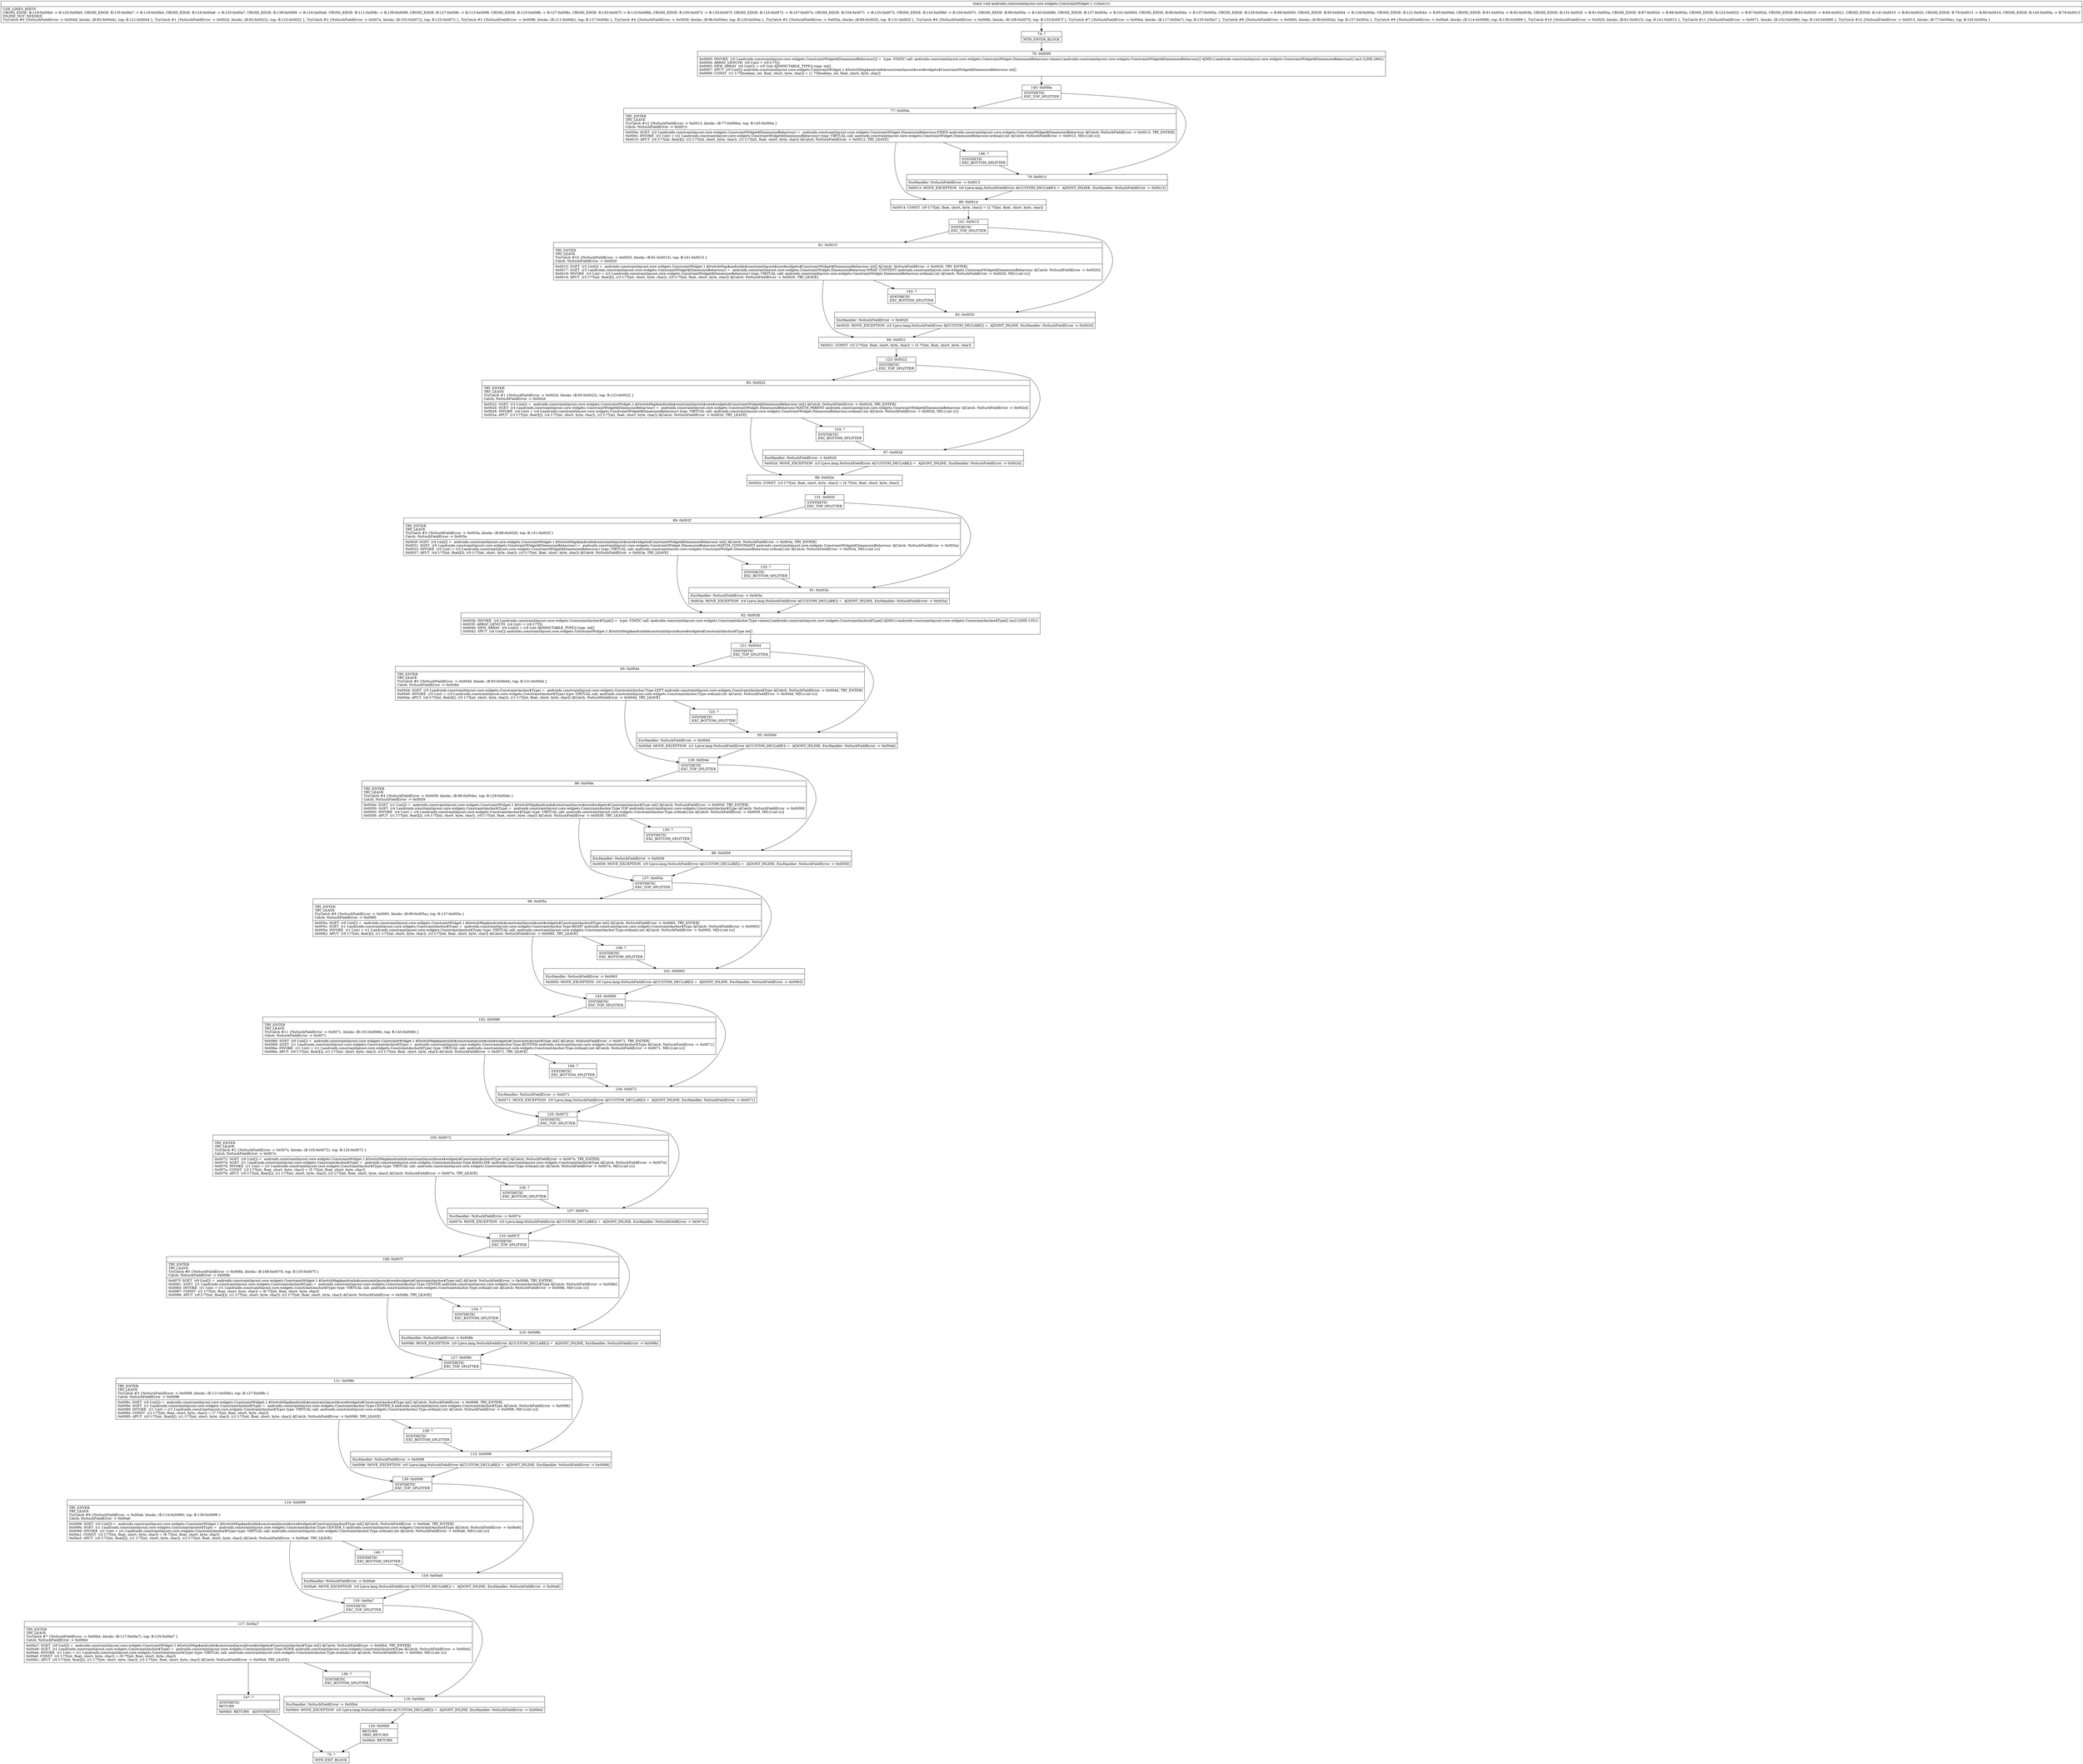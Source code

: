digraph "CFG forandroidx.constraintlayout.core.widgets.ConstraintWidget.1.\<clinit\>()V" {
Node_74 [shape=record,label="{74\:\ ?|MTH_ENTER_BLOCK\l}"];
Node_76 [shape=record,label="{76\:\ 0x0000|0x0000: INVOKE  (r0 I:androidx.constraintlayout.core.widgets.ConstraintWidget$DimensionBehaviour[]) =  type: STATIC call: androidx.constraintlayout.core.widgets.ConstraintWidget.DimensionBehaviour.values():androidx.constraintlayout.core.widgets.ConstraintWidget$DimensionBehaviour[] A[MD:():androidx.constraintlayout.core.widgets.ConstraintWidget$DimensionBehaviour[] (m)] (LINE:2902)\l0x0004: ARRAY_LENGTH  (r0 I:int) = (r0 I:??[]) \l0x0005: NEW_ARRAY  (r0 I:int[]) = (r0 I:int A[IMMUTABLE_TYPE]) type: int[] \l0x0007: SPUT  (r0 I:int[]) androidx.constraintlayout.core.widgets.ConstraintWidget.1.$SwitchMap$androidx$constraintlayout$core$widgets$ConstraintWidget$DimensionBehaviour int[] \l0x0009: CONST  (r1 I:??[boolean, int, float, short, byte, char]) = (1 ??[boolean, int, float, short, byte, char]) \l}"];
Node_145 [shape=record,label="{145\:\ 0x000a|SYNTHETIC\lEXC_TOP_SPLITTER\l}"];
Node_77 [shape=record,label="{77\:\ 0x000a|TRY_ENTER\lTRY_LEAVE\lTryCatch #12 \{NoSuchFieldError \-\> 0x0013, blocks: (B:77:0x000a), top: B:145:0x000a \}\lCatch: NoSuchFieldError \-\> 0x0013\l|0x000a: SGET  (r2 I:androidx.constraintlayout.core.widgets.ConstraintWidget$DimensionBehaviour) =  androidx.constraintlayout.core.widgets.ConstraintWidget.DimensionBehaviour.FIXED androidx.constraintlayout.core.widgets.ConstraintWidget$DimensionBehaviour A[Catch: NoSuchFieldError \-\> 0x0013, TRY_ENTER]\l0x000c: INVOKE  (r2 I:int) = (r2 I:androidx.constraintlayout.core.widgets.ConstraintWidget$DimensionBehaviour) type: VIRTUAL call: androidx.constraintlayout.core.widgets.ConstraintWidget.DimensionBehaviour.ordinal():int A[Catch: NoSuchFieldError \-\> 0x0013, MD:():int (c)]\l0x0010: APUT  (r0 I:??[int, float][]), (r2 I:??[int, short, byte, char]), (r1 I:??[int, float, short, byte, char]) A[Catch: NoSuchFieldError \-\> 0x0013, TRY_LEAVE]\l}"];
Node_80 [shape=record,label="{80\:\ 0x0014|0x0014: CONST  (r0 I:??[int, float, short, byte, char]) = (2 ??[int, float, short, byte, char]) \l}"];
Node_141 [shape=record,label="{141\:\ 0x0015|SYNTHETIC\lEXC_TOP_SPLITTER\l}"];
Node_81 [shape=record,label="{81\:\ 0x0015|TRY_ENTER\lTRY_LEAVE\lTryCatch #10 \{NoSuchFieldError \-\> 0x0020, blocks: (B:81:0x0015), top: B:141:0x0015 \}\lCatch: NoSuchFieldError \-\> 0x0020\l|0x0015: SGET  (r2 I:int[]) =  androidx.constraintlayout.core.widgets.ConstraintWidget.1.$SwitchMap$androidx$constraintlayout$core$widgets$ConstraintWidget$DimensionBehaviour int[] A[Catch: NoSuchFieldError \-\> 0x0020, TRY_ENTER]\l0x0017: SGET  (r3 I:androidx.constraintlayout.core.widgets.ConstraintWidget$DimensionBehaviour) =  androidx.constraintlayout.core.widgets.ConstraintWidget.DimensionBehaviour.WRAP_CONTENT androidx.constraintlayout.core.widgets.ConstraintWidget$DimensionBehaviour A[Catch: NoSuchFieldError \-\> 0x0020]\l0x0019: INVOKE  (r3 I:int) = (r3 I:androidx.constraintlayout.core.widgets.ConstraintWidget$DimensionBehaviour) type: VIRTUAL call: androidx.constraintlayout.core.widgets.ConstraintWidget.DimensionBehaviour.ordinal():int A[Catch: NoSuchFieldError \-\> 0x0020, MD:():int (c)]\l0x001d: APUT  (r2 I:??[int, float][]), (r3 I:??[int, short, byte, char]), (r0 I:??[int, float, short, byte, char]) A[Catch: NoSuchFieldError \-\> 0x0020, TRY_LEAVE]\l}"];
Node_84 [shape=record,label="{84\:\ 0x0021|0x0021: CONST  (r2 I:??[int, float, short, byte, char]) = (3 ??[int, float, short, byte, char]) \l}"];
Node_123 [shape=record,label="{123\:\ 0x0022|SYNTHETIC\lEXC_TOP_SPLITTER\l}"];
Node_85 [shape=record,label="{85\:\ 0x0022|TRY_ENTER\lTRY_LEAVE\lTryCatch #1 \{NoSuchFieldError \-\> 0x002d, blocks: (B:85:0x0022), top: B:123:0x0022 \}\lCatch: NoSuchFieldError \-\> 0x002d\l|0x0022: SGET  (r3 I:int[]) =  androidx.constraintlayout.core.widgets.ConstraintWidget.1.$SwitchMap$androidx$constraintlayout$core$widgets$ConstraintWidget$DimensionBehaviour int[] A[Catch: NoSuchFieldError \-\> 0x002d, TRY_ENTER]\l0x0024: SGET  (r4 I:androidx.constraintlayout.core.widgets.ConstraintWidget$DimensionBehaviour) =  androidx.constraintlayout.core.widgets.ConstraintWidget.DimensionBehaviour.MATCH_PARENT androidx.constraintlayout.core.widgets.ConstraintWidget$DimensionBehaviour A[Catch: NoSuchFieldError \-\> 0x002d]\l0x0026: INVOKE  (r4 I:int) = (r4 I:androidx.constraintlayout.core.widgets.ConstraintWidget$DimensionBehaviour) type: VIRTUAL call: androidx.constraintlayout.core.widgets.ConstraintWidget.DimensionBehaviour.ordinal():int A[Catch: NoSuchFieldError \-\> 0x002d, MD:():int (c)]\l0x002a: APUT  (r3 I:??[int, float][]), (r4 I:??[int, short, byte, char]), (r2 I:??[int, float, short, byte, char]) A[Catch: NoSuchFieldError \-\> 0x002d, TRY_LEAVE]\l}"];
Node_88 [shape=record,label="{88\:\ 0x002e|0x002e: CONST  (r3 I:??[int, float, short, byte, char]) = (4 ??[int, float, short, byte, char]) \l}"];
Node_131 [shape=record,label="{131\:\ 0x002f|SYNTHETIC\lEXC_TOP_SPLITTER\l}"];
Node_89 [shape=record,label="{89\:\ 0x002f|TRY_ENTER\lTRY_LEAVE\lTryCatch #5 \{NoSuchFieldError \-\> 0x003a, blocks: (B:89:0x002f), top: B:131:0x002f \}\lCatch: NoSuchFieldError \-\> 0x003a\l|0x002f: SGET  (r4 I:int[]) =  androidx.constraintlayout.core.widgets.ConstraintWidget.1.$SwitchMap$androidx$constraintlayout$core$widgets$ConstraintWidget$DimensionBehaviour int[] A[Catch: NoSuchFieldError \-\> 0x003a, TRY_ENTER]\l0x0031: SGET  (r5 I:androidx.constraintlayout.core.widgets.ConstraintWidget$DimensionBehaviour) =  androidx.constraintlayout.core.widgets.ConstraintWidget.DimensionBehaviour.MATCH_CONSTRAINT androidx.constraintlayout.core.widgets.ConstraintWidget$DimensionBehaviour A[Catch: NoSuchFieldError \-\> 0x003a]\l0x0033: INVOKE  (r5 I:int) = (r5 I:androidx.constraintlayout.core.widgets.ConstraintWidget$DimensionBehaviour) type: VIRTUAL call: androidx.constraintlayout.core.widgets.ConstraintWidget.DimensionBehaviour.ordinal():int A[Catch: NoSuchFieldError \-\> 0x003a, MD:():int (c)]\l0x0037: APUT  (r4 I:??[int, float][]), (r5 I:??[int, short, byte, char]), (r3 I:??[int, float, short, byte, char]) A[Catch: NoSuchFieldError \-\> 0x003a, TRY_LEAVE]\l}"];
Node_92 [shape=record,label="{92\:\ 0x003b|0x003b: INVOKE  (r4 I:androidx.constraintlayout.core.widgets.ConstraintAnchor$Type[]) =  type: STATIC call: androidx.constraintlayout.core.widgets.ConstraintAnchor.Type.values():androidx.constraintlayout.core.widgets.ConstraintAnchor$Type[] A[MD:():androidx.constraintlayout.core.widgets.ConstraintAnchor$Type[] (m)] (LINE:1351)\l0x003f: ARRAY_LENGTH  (r4 I:int) = (r4 I:??[]) \l0x0040: NEW_ARRAY  (r4 I:int[]) = (r4 I:int A[IMMUTABLE_TYPE]) type: int[] \l0x0042: SPUT  (r4 I:int[]) androidx.constraintlayout.core.widgets.ConstraintWidget.1.$SwitchMap$androidx$constraintlayout$core$widgets$ConstraintAnchor$Type int[] \l}"];
Node_121 [shape=record,label="{121\:\ 0x0044|SYNTHETIC\lEXC_TOP_SPLITTER\l}"];
Node_93 [shape=record,label="{93\:\ 0x0044|TRY_ENTER\lTRY_LEAVE\lTryCatch #0 \{NoSuchFieldError \-\> 0x004d, blocks: (B:93:0x0044), top: B:121:0x0044 \}\lCatch: NoSuchFieldError \-\> 0x004d\l|0x0044: SGET  (r5 I:androidx.constraintlayout.core.widgets.ConstraintAnchor$Type) =  androidx.constraintlayout.core.widgets.ConstraintAnchor.Type.LEFT androidx.constraintlayout.core.widgets.ConstraintAnchor$Type A[Catch: NoSuchFieldError \-\> 0x004d, TRY_ENTER]\l0x0046: INVOKE  (r5 I:int) = (r5 I:androidx.constraintlayout.core.widgets.ConstraintAnchor$Type) type: VIRTUAL call: androidx.constraintlayout.core.widgets.ConstraintAnchor.Type.ordinal():int A[Catch: NoSuchFieldError \-\> 0x004d, MD:():int (c)]\l0x004a: APUT  (r4 I:??[int, float][]), (r5 I:??[int, short, byte, char]), (r1 I:??[int, float, short, byte, char]) A[Catch: NoSuchFieldError \-\> 0x004d, TRY_LEAVE]\l}"];
Node_122 [shape=record,label="{122\:\ ?|SYNTHETIC\lEXC_BOTTOM_SPLITTER\l}"];
Node_129 [shape=record,label="{129\:\ 0x004e|SYNTHETIC\lEXC_TOP_SPLITTER\l}"];
Node_96 [shape=record,label="{96\:\ 0x004e|TRY_ENTER\lTRY_LEAVE\lTryCatch #4 \{NoSuchFieldError \-\> 0x0059, blocks: (B:96:0x004e), top: B:129:0x004e \}\lCatch: NoSuchFieldError \-\> 0x0059\l|0x004e: SGET  (r1 I:int[]) =  androidx.constraintlayout.core.widgets.ConstraintWidget.1.$SwitchMap$androidx$constraintlayout$core$widgets$ConstraintAnchor$Type int[] A[Catch: NoSuchFieldError \-\> 0x0059, TRY_ENTER]\l0x0050: SGET  (r4 I:androidx.constraintlayout.core.widgets.ConstraintAnchor$Type) =  androidx.constraintlayout.core.widgets.ConstraintAnchor.Type.TOP androidx.constraintlayout.core.widgets.ConstraintAnchor$Type A[Catch: NoSuchFieldError \-\> 0x0059]\l0x0052: INVOKE  (r4 I:int) = (r4 I:androidx.constraintlayout.core.widgets.ConstraintAnchor$Type) type: VIRTUAL call: androidx.constraintlayout.core.widgets.ConstraintAnchor.Type.ordinal():int A[Catch: NoSuchFieldError \-\> 0x0059, MD:():int (c)]\l0x0056: APUT  (r1 I:??[int, float][]), (r4 I:??[int, short, byte, char]), (r0 I:??[int, float, short, byte, char]) A[Catch: NoSuchFieldError \-\> 0x0059, TRY_LEAVE]\l}"];
Node_130 [shape=record,label="{130\:\ ?|SYNTHETIC\lEXC_BOTTOM_SPLITTER\l}"];
Node_137 [shape=record,label="{137\:\ 0x005a|SYNTHETIC\lEXC_TOP_SPLITTER\l}"];
Node_99 [shape=record,label="{99\:\ 0x005a|TRY_ENTER\lTRY_LEAVE\lTryCatch #8 \{NoSuchFieldError \-\> 0x0065, blocks: (B:99:0x005a), top: B:137:0x005a \}\lCatch: NoSuchFieldError \-\> 0x0065\l|0x005a: SGET  (r0 I:int[]) =  androidx.constraintlayout.core.widgets.ConstraintWidget.1.$SwitchMap$androidx$constraintlayout$core$widgets$ConstraintAnchor$Type int[] A[Catch: NoSuchFieldError \-\> 0x0065, TRY_ENTER]\l0x005c: SGET  (r1 I:androidx.constraintlayout.core.widgets.ConstraintAnchor$Type) =  androidx.constraintlayout.core.widgets.ConstraintAnchor.Type.RIGHT androidx.constraintlayout.core.widgets.ConstraintAnchor$Type A[Catch: NoSuchFieldError \-\> 0x0065]\l0x005e: INVOKE  (r1 I:int) = (r1 I:androidx.constraintlayout.core.widgets.ConstraintAnchor$Type) type: VIRTUAL call: androidx.constraintlayout.core.widgets.ConstraintAnchor.Type.ordinal():int A[Catch: NoSuchFieldError \-\> 0x0065, MD:():int (c)]\l0x0062: APUT  (r0 I:??[int, float][]), (r1 I:??[int, short, byte, char]), (r2 I:??[int, float, short, byte, char]) A[Catch: NoSuchFieldError \-\> 0x0065, TRY_LEAVE]\l}"];
Node_138 [shape=record,label="{138\:\ ?|SYNTHETIC\lEXC_BOTTOM_SPLITTER\l}"];
Node_143 [shape=record,label="{143\:\ 0x0066|SYNTHETIC\lEXC_TOP_SPLITTER\l}"];
Node_102 [shape=record,label="{102\:\ 0x0066|TRY_ENTER\lTRY_LEAVE\lTryCatch #11 \{NoSuchFieldError \-\> 0x0071, blocks: (B:102:0x0066), top: B:143:0x0066 \}\lCatch: NoSuchFieldError \-\> 0x0071\l|0x0066: SGET  (r0 I:int[]) =  androidx.constraintlayout.core.widgets.ConstraintWidget.1.$SwitchMap$androidx$constraintlayout$core$widgets$ConstraintAnchor$Type int[] A[Catch: NoSuchFieldError \-\> 0x0071, TRY_ENTER]\l0x0068: SGET  (r1 I:androidx.constraintlayout.core.widgets.ConstraintAnchor$Type) =  androidx.constraintlayout.core.widgets.ConstraintAnchor.Type.BOTTOM androidx.constraintlayout.core.widgets.ConstraintAnchor$Type A[Catch: NoSuchFieldError \-\> 0x0071]\l0x006a: INVOKE  (r1 I:int) = (r1 I:androidx.constraintlayout.core.widgets.ConstraintAnchor$Type) type: VIRTUAL call: androidx.constraintlayout.core.widgets.ConstraintAnchor.Type.ordinal():int A[Catch: NoSuchFieldError \-\> 0x0071, MD:():int (c)]\l0x006e: APUT  (r0 I:??[int, float][]), (r1 I:??[int, short, byte, char]), (r3 I:??[int, float, short, byte, char]) A[Catch: NoSuchFieldError \-\> 0x0071, TRY_LEAVE]\l}"];
Node_125 [shape=record,label="{125\:\ 0x0072|SYNTHETIC\lEXC_TOP_SPLITTER\l}"];
Node_105 [shape=record,label="{105\:\ 0x0072|TRY_ENTER\lTRY_LEAVE\lTryCatch #2 \{NoSuchFieldError \-\> 0x007e, blocks: (B:105:0x0072), top: B:125:0x0072 \}\lCatch: NoSuchFieldError \-\> 0x007e\l|0x0072: SGET  (r0 I:int[]) =  androidx.constraintlayout.core.widgets.ConstraintWidget.1.$SwitchMap$androidx$constraintlayout$core$widgets$ConstraintAnchor$Type int[] A[Catch: NoSuchFieldError \-\> 0x007e, TRY_ENTER]\l0x0074: SGET  (r1 I:androidx.constraintlayout.core.widgets.ConstraintAnchor$Type) =  androidx.constraintlayout.core.widgets.ConstraintAnchor.Type.BASELINE androidx.constraintlayout.core.widgets.ConstraintAnchor$Type A[Catch: NoSuchFieldError \-\> 0x007e]\l0x0076: INVOKE  (r1 I:int) = (r1 I:androidx.constraintlayout.core.widgets.ConstraintAnchor$Type) type: VIRTUAL call: androidx.constraintlayout.core.widgets.ConstraintAnchor.Type.ordinal():int A[Catch: NoSuchFieldError \-\> 0x007e, MD:():int (c)]\l0x007a: CONST  (r2 I:??[int, float, short, byte, char]) = (5 ??[int, float, short, byte, char]) \l0x007b: APUT  (r0 I:??[int, float][]), (r1 I:??[int, short, byte, char]), (r2 I:??[int, float, short, byte, char]) A[Catch: NoSuchFieldError \-\> 0x007e, TRY_LEAVE]\l}"];
Node_126 [shape=record,label="{126\:\ ?|SYNTHETIC\lEXC_BOTTOM_SPLITTER\l}"];
Node_133 [shape=record,label="{133\:\ 0x007f|SYNTHETIC\lEXC_TOP_SPLITTER\l}"];
Node_108 [shape=record,label="{108\:\ 0x007f|TRY_ENTER\lTRY_LEAVE\lTryCatch #6 \{NoSuchFieldError \-\> 0x008b, blocks: (B:108:0x007f), top: B:133:0x007f \}\lCatch: NoSuchFieldError \-\> 0x008b\l|0x007f: SGET  (r0 I:int[]) =  androidx.constraintlayout.core.widgets.ConstraintWidget.1.$SwitchMap$androidx$constraintlayout$core$widgets$ConstraintAnchor$Type int[] A[Catch: NoSuchFieldError \-\> 0x008b, TRY_ENTER]\l0x0081: SGET  (r1 I:androidx.constraintlayout.core.widgets.ConstraintAnchor$Type) =  androidx.constraintlayout.core.widgets.ConstraintAnchor.Type.CENTER androidx.constraintlayout.core.widgets.ConstraintAnchor$Type A[Catch: NoSuchFieldError \-\> 0x008b]\l0x0083: INVOKE  (r1 I:int) = (r1 I:androidx.constraintlayout.core.widgets.ConstraintAnchor$Type) type: VIRTUAL call: androidx.constraintlayout.core.widgets.ConstraintAnchor.Type.ordinal():int A[Catch: NoSuchFieldError \-\> 0x008b, MD:():int (c)]\l0x0087: CONST  (r2 I:??[int, float, short, byte, char]) = (6 ??[int, float, short, byte, char]) \l0x0088: APUT  (r0 I:??[int, float][]), (r1 I:??[int, short, byte, char]), (r2 I:??[int, float, short, byte, char]) A[Catch: NoSuchFieldError \-\> 0x008b, TRY_LEAVE]\l}"];
Node_127 [shape=record,label="{127\:\ 0x008c|SYNTHETIC\lEXC_TOP_SPLITTER\l}"];
Node_111 [shape=record,label="{111\:\ 0x008c|TRY_ENTER\lTRY_LEAVE\lTryCatch #3 \{NoSuchFieldError \-\> 0x0098, blocks: (B:111:0x008c), top: B:127:0x008c \}\lCatch: NoSuchFieldError \-\> 0x0098\l|0x008c: SGET  (r0 I:int[]) =  androidx.constraintlayout.core.widgets.ConstraintWidget.1.$SwitchMap$androidx$constraintlayout$core$widgets$ConstraintAnchor$Type int[] A[Catch: NoSuchFieldError \-\> 0x0098, TRY_ENTER]\l0x008e: SGET  (r1 I:androidx.constraintlayout.core.widgets.ConstraintAnchor$Type) =  androidx.constraintlayout.core.widgets.ConstraintAnchor.Type.CENTER_X androidx.constraintlayout.core.widgets.ConstraintAnchor$Type A[Catch: NoSuchFieldError \-\> 0x0098]\l0x0090: INVOKE  (r1 I:int) = (r1 I:androidx.constraintlayout.core.widgets.ConstraintAnchor$Type) type: VIRTUAL call: androidx.constraintlayout.core.widgets.ConstraintAnchor.Type.ordinal():int A[Catch: NoSuchFieldError \-\> 0x0098, MD:():int (c)]\l0x0094: CONST  (r2 I:??[int, float, short, byte, char]) = (7 ??[int, float, short, byte, char]) \l0x0095: APUT  (r0 I:??[int, float][]), (r1 I:??[int, short, byte, char]), (r2 I:??[int, float, short, byte, char]) A[Catch: NoSuchFieldError \-\> 0x0098, TRY_LEAVE]\l}"];
Node_128 [shape=record,label="{128\:\ ?|SYNTHETIC\lEXC_BOTTOM_SPLITTER\l}"];
Node_139 [shape=record,label="{139\:\ 0x0099|SYNTHETIC\lEXC_TOP_SPLITTER\l}"];
Node_114 [shape=record,label="{114\:\ 0x0099|TRY_ENTER\lTRY_LEAVE\lTryCatch #9 \{NoSuchFieldError \-\> 0x00a6, blocks: (B:114:0x0099), top: B:139:0x0099 \}\lCatch: NoSuchFieldError \-\> 0x00a6\l|0x0099: SGET  (r0 I:int[]) =  androidx.constraintlayout.core.widgets.ConstraintWidget.1.$SwitchMap$androidx$constraintlayout$core$widgets$ConstraintAnchor$Type int[] A[Catch: NoSuchFieldError \-\> 0x00a6, TRY_ENTER]\l0x009b: SGET  (r1 I:androidx.constraintlayout.core.widgets.ConstraintAnchor$Type) =  androidx.constraintlayout.core.widgets.ConstraintAnchor.Type.CENTER_Y androidx.constraintlayout.core.widgets.ConstraintAnchor$Type A[Catch: NoSuchFieldError \-\> 0x00a6]\l0x009d: INVOKE  (r1 I:int) = (r1 I:androidx.constraintlayout.core.widgets.ConstraintAnchor$Type) type: VIRTUAL call: androidx.constraintlayout.core.widgets.ConstraintAnchor.Type.ordinal():int A[Catch: NoSuchFieldError \-\> 0x00a6, MD:():int (c)]\l0x00a1: CONST  (r2 I:??[int, float, short, byte, char]) = (8 ??[int, float, short, byte, char]) \l0x00a3: APUT  (r0 I:??[int, float][]), (r1 I:??[int, short, byte, char]), (r2 I:??[int, float, short, byte, char]) A[Catch: NoSuchFieldError \-\> 0x00a6, TRY_LEAVE]\l}"];
Node_135 [shape=record,label="{135\:\ 0x00a7|SYNTHETIC\lEXC_TOP_SPLITTER\l}"];
Node_117 [shape=record,label="{117\:\ 0x00a7|TRY_ENTER\lTRY_LEAVE\lTryCatch #7 \{NoSuchFieldError \-\> 0x00b4, blocks: (B:117:0x00a7), top: B:135:0x00a7 \}\lCatch: NoSuchFieldError \-\> 0x00b4\l|0x00a7: SGET  (r0 I:int[]) =  androidx.constraintlayout.core.widgets.ConstraintWidget.1.$SwitchMap$androidx$constraintlayout$core$widgets$ConstraintAnchor$Type int[] A[Catch: NoSuchFieldError \-\> 0x00b4, TRY_ENTER]\l0x00a9: SGET  (r1 I:androidx.constraintlayout.core.widgets.ConstraintAnchor$Type) =  androidx.constraintlayout.core.widgets.ConstraintAnchor.Type.NONE androidx.constraintlayout.core.widgets.ConstraintAnchor$Type A[Catch: NoSuchFieldError \-\> 0x00b4]\l0x00ab: INVOKE  (r1 I:int) = (r1 I:androidx.constraintlayout.core.widgets.ConstraintAnchor$Type) type: VIRTUAL call: androidx.constraintlayout.core.widgets.ConstraintAnchor.Type.ordinal():int A[Catch: NoSuchFieldError \-\> 0x00b4, MD:():int (c)]\l0x00af: CONST  (r2 I:??[int, float, short, byte, char]) = (9 ??[int, float, short, byte, char]) \l0x00b1: APUT  (r0 I:??[int, float][]), (r1 I:??[int, short, byte, char]), (r2 I:??[int, float, short, byte, char]) A[Catch: NoSuchFieldError \-\> 0x00b4, TRY_LEAVE]\l}"];
Node_136 [shape=record,label="{136\:\ ?|SYNTHETIC\lEXC_BOTTOM_SPLITTER\l}"];
Node_147 [shape=record,label="{147\:\ ?|SYNTHETIC\lRETURN\l|0x00b5: RETURN   A[SYNTHETIC]\l}"];
Node_75 [shape=record,label="{75\:\ ?|MTH_EXIT_BLOCK\l}"];
Node_119 [shape=record,label="{119\:\ 0x00b4|ExcHandler: NoSuchFieldError \-\> 0x00b4\l|0x00b4: MOVE_EXCEPTION  (r0 I:java.lang.NoSuchFieldError A[CUSTOM_DECLARE]) =  A[DONT_INLINE, ExcHandler: NoSuchFieldError \-\> 0x00b4]\l}"];
Node_120 [shape=record,label="{120\:\ 0x00b5|RETURN\lORIG_RETURN\l|0x00b5: RETURN   \l}"];
Node_140 [shape=record,label="{140\:\ ?|SYNTHETIC\lEXC_BOTTOM_SPLITTER\l}"];
Node_116 [shape=record,label="{116\:\ 0x00a6|ExcHandler: NoSuchFieldError \-\> 0x00a6\l|0x00a6: MOVE_EXCEPTION  (r0 I:java.lang.NoSuchFieldError A[CUSTOM_DECLARE]) =  A[DONT_INLINE, ExcHandler: NoSuchFieldError \-\> 0x00a6]\l}"];
Node_113 [shape=record,label="{113\:\ 0x0098|ExcHandler: NoSuchFieldError \-\> 0x0098\l|0x0098: MOVE_EXCEPTION  (r0 I:java.lang.NoSuchFieldError A[CUSTOM_DECLARE]) =  A[DONT_INLINE, ExcHandler: NoSuchFieldError \-\> 0x0098]\l}"];
Node_134 [shape=record,label="{134\:\ ?|SYNTHETIC\lEXC_BOTTOM_SPLITTER\l}"];
Node_110 [shape=record,label="{110\:\ 0x008b|ExcHandler: NoSuchFieldError \-\> 0x008b\l|0x008b: MOVE_EXCEPTION  (r0 I:java.lang.NoSuchFieldError A[CUSTOM_DECLARE]) =  A[DONT_INLINE, ExcHandler: NoSuchFieldError \-\> 0x008b]\l}"];
Node_107 [shape=record,label="{107\:\ 0x007e|ExcHandler: NoSuchFieldError \-\> 0x007e\l|0x007e: MOVE_EXCEPTION  (r0 I:java.lang.NoSuchFieldError A[CUSTOM_DECLARE]) =  A[DONT_INLINE, ExcHandler: NoSuchFieldError \-\> 0x007e]\l}"];
Node_144 [shape=record,label="{144\:\ ?|SYNTHETIC\lEXC_BOTTOM_SPLITTER\l}"];
Node_104 [shape=record,label="{104\:\ 0x0071|ExcHandler: NoSuchFieldError \-\> 0x0071\l|0x0071: MOVE_EXCEPTION  (r0 I:java.lang.NoSuchFieldError A[CUSTOM_DECLARE]) =  A[DONT_INLINE, ExcHandler: NoSuchFieldError \-\> 0x0071]\l}"];
Node_101 [shape=record,label="{101\:\ 0x0065|ExcHandler: NoSuchFieldError \-\> 0x0065\l|0x0065: MOVE_EXCEPTION  (r0 I:java.lang.NoSuchFieldError A[CUSTOM_DECLARE]) =  A[DONT_INLINE, ExcHandler: NoSuchFieldError \-\> 0x0065]\l}"];
Node_98 [shape=record,label="{98\:\ 0x0059|ExcHandler: NoSuchFieldError \-\> 0x0059\l|0x0059: MOVE_EXCEPTION  (r0 I:java.lang.NoSuchFieldError A[CUSTOM_DECLARE]) =  A[DONT_INLINE, ExcHandler: NoSuchFieldError \-\> 0x0059]\l}"];
Node_95 [shape=record,label="{95\:\ 0x004d|ExcHandler: NoSuchFieldError \-\> 0x004d\l|0x004d: MOVE_EXCEPTION  (r1 I:java.lang.NoSuchFieldError A[CUSTOM_DECLARE]) =  A[DONT_INLINE, ExcHandler: NoSuchFieldError \-\> 0x004d]\l}"];
Node_132 [shape=record,label="{132\:\ ?|SYNTHETIC\lEXC_BOTTOM_SPLITTER\l}"];
Node_91 [shape=record,label="{91\:\ 0x003a|ExcHandler: NoSuchFieldError \-\> 0x003a\l|0x003a: MOVE_EXCEPTION  (r4 I:java.lang.NoSuchFieldError A[CUSTOM_DECLARE]) =  A[DONT_INLINE, ExcHandler: NoSuchFieldError \-\> 0x003a]\l}"];
Node_124 [shape=record,label="{124\:\ ?|SYNTHETIC\lEXC_BOTTOM_SPLITTER\l}"];
Node_87 [shape=record,label="{87\:\ 0x002d|ExcHandler: NoSuchFieldError \-\> 0x002d\l|0x002d: MOVE_EXCEPTION  (r3 I:java.lang.NoSuchFieldError A[CUSTOM_DECLARE]) =  A[DONT_INLINE, ExcHandler: NoSuchFieldError \-\> 0x002d]\l}"];
Node_142 [shape=record,label="{142\:\ ?|SYNTHETIC\lEXC_BOTTOM_SPLITTER\l}"];
Node_83 [shape=record,label="{83\:\ 0x0020|ExcHandler: NoSuchFieldError \-\> 0x0020\l|0x0020: MOVE_EXCEPTION  (r2 I:java.lang.NoSuchFieldError A[CUSTOM_DECLARE]) =  A[DONT_INLINE, ExcHandler: NoSuchFieldError \-\> 0x0020]\l}"];
Node_146 [shape=record,label="{146\:\ ?|SYNTHETIC\lEXC_BOTTOM_SPLITTER\l}"];
Node_79 [shape=record,label="{79\:\ 0x0013|ExcHandler: NoSuchFieldError \-\> 0x0013\l|0x0013: MOVE_EXCEPTION  (r0 I:java.lang.NoSuchFieldError A[CUSTOM_DECLARE]) =  A[DONT_INLINE, ExcHandler: NoSuchFieldError \-\> 0x0013]\l}"];
MethodNode[shape=record,label="{static void androidx.constraintlayout.core.widgets.ConstraintWidget.1.\<clinit\>()  | USE_LINES_HINTS\lCROSS_EDGE: B:119:0x00b4 \-\> B:120:0x00b5, CROSS_EDGE: B:135:0x00a7 \-\> B:119:0x00b4, CROSS_EDGE: B:116:0x00a6 \-\> B:135:0x00a7, CROSS_EDGE: B:139:0x0099 \-\> B:116:0x00a6, CROSS_EDGE: B:111:0x008c \-\> B:139:0x0099, CROSS_EDGE: B:127:0x008c \-\> B:113:0x0098, CROSS_EDGE: B:110:0x008b \-\> B:127:0x008c, CROSS_EDGE: B:133:0x007f \-\> B:110:0x008b, CROSS_EDGE: B:105:0x0072 \-\> B:133:0x007f, CROSS_EDGE: B:125:0x0072 \-\> B:107:0x007e, CROSS_EDGE: B:104:0x0071 \-\> B:125:0x0072, CROSS_EDGE: B:143:0x0066 \-\> B:104:0x0071, CROSS_EDGE: B:99:0x005a \-\> B:143:0x0066, CROSS_EDGE: B:137:0x005a \-\> B:101:0x0065, CROSS_EDGE: B:96:0x004e \-\> B:137:0x005a, CROSS_EDGE: B:129:0x004e \-\> B:98:0x0059, CROSS_EDGE: B:93:0x0044 \-\> B:129:0x004e, CROSS_EDGE: B:121:0x0044 \-\> B:95:0x004d, CROSS_EDGE: B:91:0x003a \-\> B:92:0x003b, CROSS_EDGE: B:131:0x002f \-\> B:91:0x003a, CROSS_EDGE: B:87:0x002d \-\> B:88:0x002e, CROSS_EDGE: B:123:0x0022 \-\> B:87:0x002d, CROSS_EDGE: B:83:0x0020 \-\> B:84:0x0021, CROSS_EDGE: B:141:0x0015 \-\> B:83:0x0020, CROSS_EDGE: B:79:0x0013 \-\> B:80:0x0014, CROSS_EDGE: B:145:0x000a \-\> B:79:0x0013\lINLINE_NOT_NEEDED\lTryCatch #0 \{NoSuchFieldError \-\> 0x004d, blocks: (B:93:0x0044), top: B:121:0x0044 \}, TryCatch #1 \{NoSuchFieldError \-\> 0x002d, blocks: (B:85:0x0022), top: B:123:0x0022 \}, TryCatch #2 \{NoSuchFieldError \-\> 0x007e, blocks: (B:105:0x0072), top: B:125:0x0072 \}, TryCatch #3 \{NoSuchFieldError \-\> 0x0098, blocks: (B:111:0x008c), top: B:127:0x008c \}, TryCatch #4 \{NoSuchFieldError \-\> 0x0059, blocks: (B:96:0x004e), top: B:129:0x004e \}, TryCatch #5 \{NoSuchFieldError \-\> 0x003a, blocks: (B:89:0x002f), top: B:131:0x002f \}, TryCatch #6 \{NoSuchFieldError \-\> 0x008b, blocks: (B:108:0x007f), top: B:133:0x007f \}, TryCatch #7 \{NoSuchFieldError \-\> 0x00b4, blocks: (B:117:0x00a7), top: B:135:0x00a7 \}, TryCatch #8 \{NoSuchFieldError \-\> 0x0065, blocks: (B:99:0x005a), top: B:137:0x005a \}, TryCatch #9 \{NoSuchFieldError \-\> 0x00a6, blocks: (B:114:0x0099), top: B:139:0x0099 \}, TryCatch #10 \{NoSuchFieldError \-\> 0x0020, blocks: (B:81:0x0015), top: B:141:0x0015 \}, TryCatch #11 \{NoSuchFieldError \-\> 0x0071, blocks: (B:102:0x0066), top: B:143:0x0066 \}, TryCatch #12 \{NoSuchFieldError \-\> 0x0013, blocks: (B:77:0x000a), top: B:145:0x000a \}\l}"];
MethodNode -> Node_74;Node_74 -> Node_76;
Node_76 -> Node_145;
Node_145 -> Node_77;
Node_145 -> Node_79;
Node_77 -> Node_80;
Node_77 -> Node_146;
Node_80 -> Node_141;
Node_141 -> Node_81;
Node_141 -> Node_83;
Node_81 -> Node_84;
Node_81 -> Node_142;
Node_84 -> Node_123;
Node_123 -> Node_85;
Node_123 -> Node_87;
Node_85 -> Node_88;
Node_85 -> Node_124;
Node_88 -> Node_131;
Node_131 -> Node_89;
Node_131 -> Node_91;
Node_89 -> Node_92;
Node_89 -> Node_132;
Node_92 -> Node_121;
Node_121 -> Node_93;
Node_121 -> Node_95;
Node_93 -> Node_122;
Node_93 -> Node_129;
Node_122 -> Node_95;
Node_129 -> Node_96;
Node_129 -> Node_98;
Node_96 -> Node_130;
Node_96 -> Node_137;
Node_130 -> Node_98;
Node_137 -> Node_99;
Node_137 -> Node_101;
Node_99 -> Node_138;
Node_99 -> Node_143;
Node_138 -> Node_101;
Node_143 -> Node_102;
Node_143 -> Node_104;
Node_102 -> Node_125;
Node_102 -> Node_144;
Node_125 -> Node_105;
Node_125 -> Node_107;
Node_105 -> Node_126;
Node_105 -> Node_133;
Node_126 -> Node_107;
Node_133 -> Node_108;
Node_133 -> Node_110;
Node_108 -> Node_127;
Node_108 -> Node_134;
Node_127 -> Node_111;
Node_127 -> Node_113;
Node_111 -> Node_128;
Node_111 -> Node_139;
Node_128 -> Node_113;
Node_139 -> Node_114;
Node_139 -> Node_116;
Node_114 -> Node_135;
Node_114 -> Node_140;
Node_135 -> Node_117;
Node_135 -> Node_119;
Node_117 -> Node_136;
Node_117 -> Node_147;
Node_136 -> Node_119;
Node_147 -> Node_75;
Node_119 -> Node_120;
Node_120 -> Node_75;
Node_140 -> Node_116;
Node_116 -> Node_135;
Node_113 -> Node_139;
Node_134 -> Node_110;
Node_110 -> Node_127;
Node_107 -> Node_133;
Node_144 -> Node_104;
Node_104 -> Node_125;
Node_101 -> Node_143;
Node_98 -> Node_137;
Node_95 -> Node_129;
Node_132 -> Node_91;
Node_91 -> Node_92;
Node_124 -> Node_87;
Node_87 -> Node_88;
Node_142 -> Node_83;
Node_83 -> Node_84;
Node_146 -> Node_79;
Node_79 -> Node_80;
}

